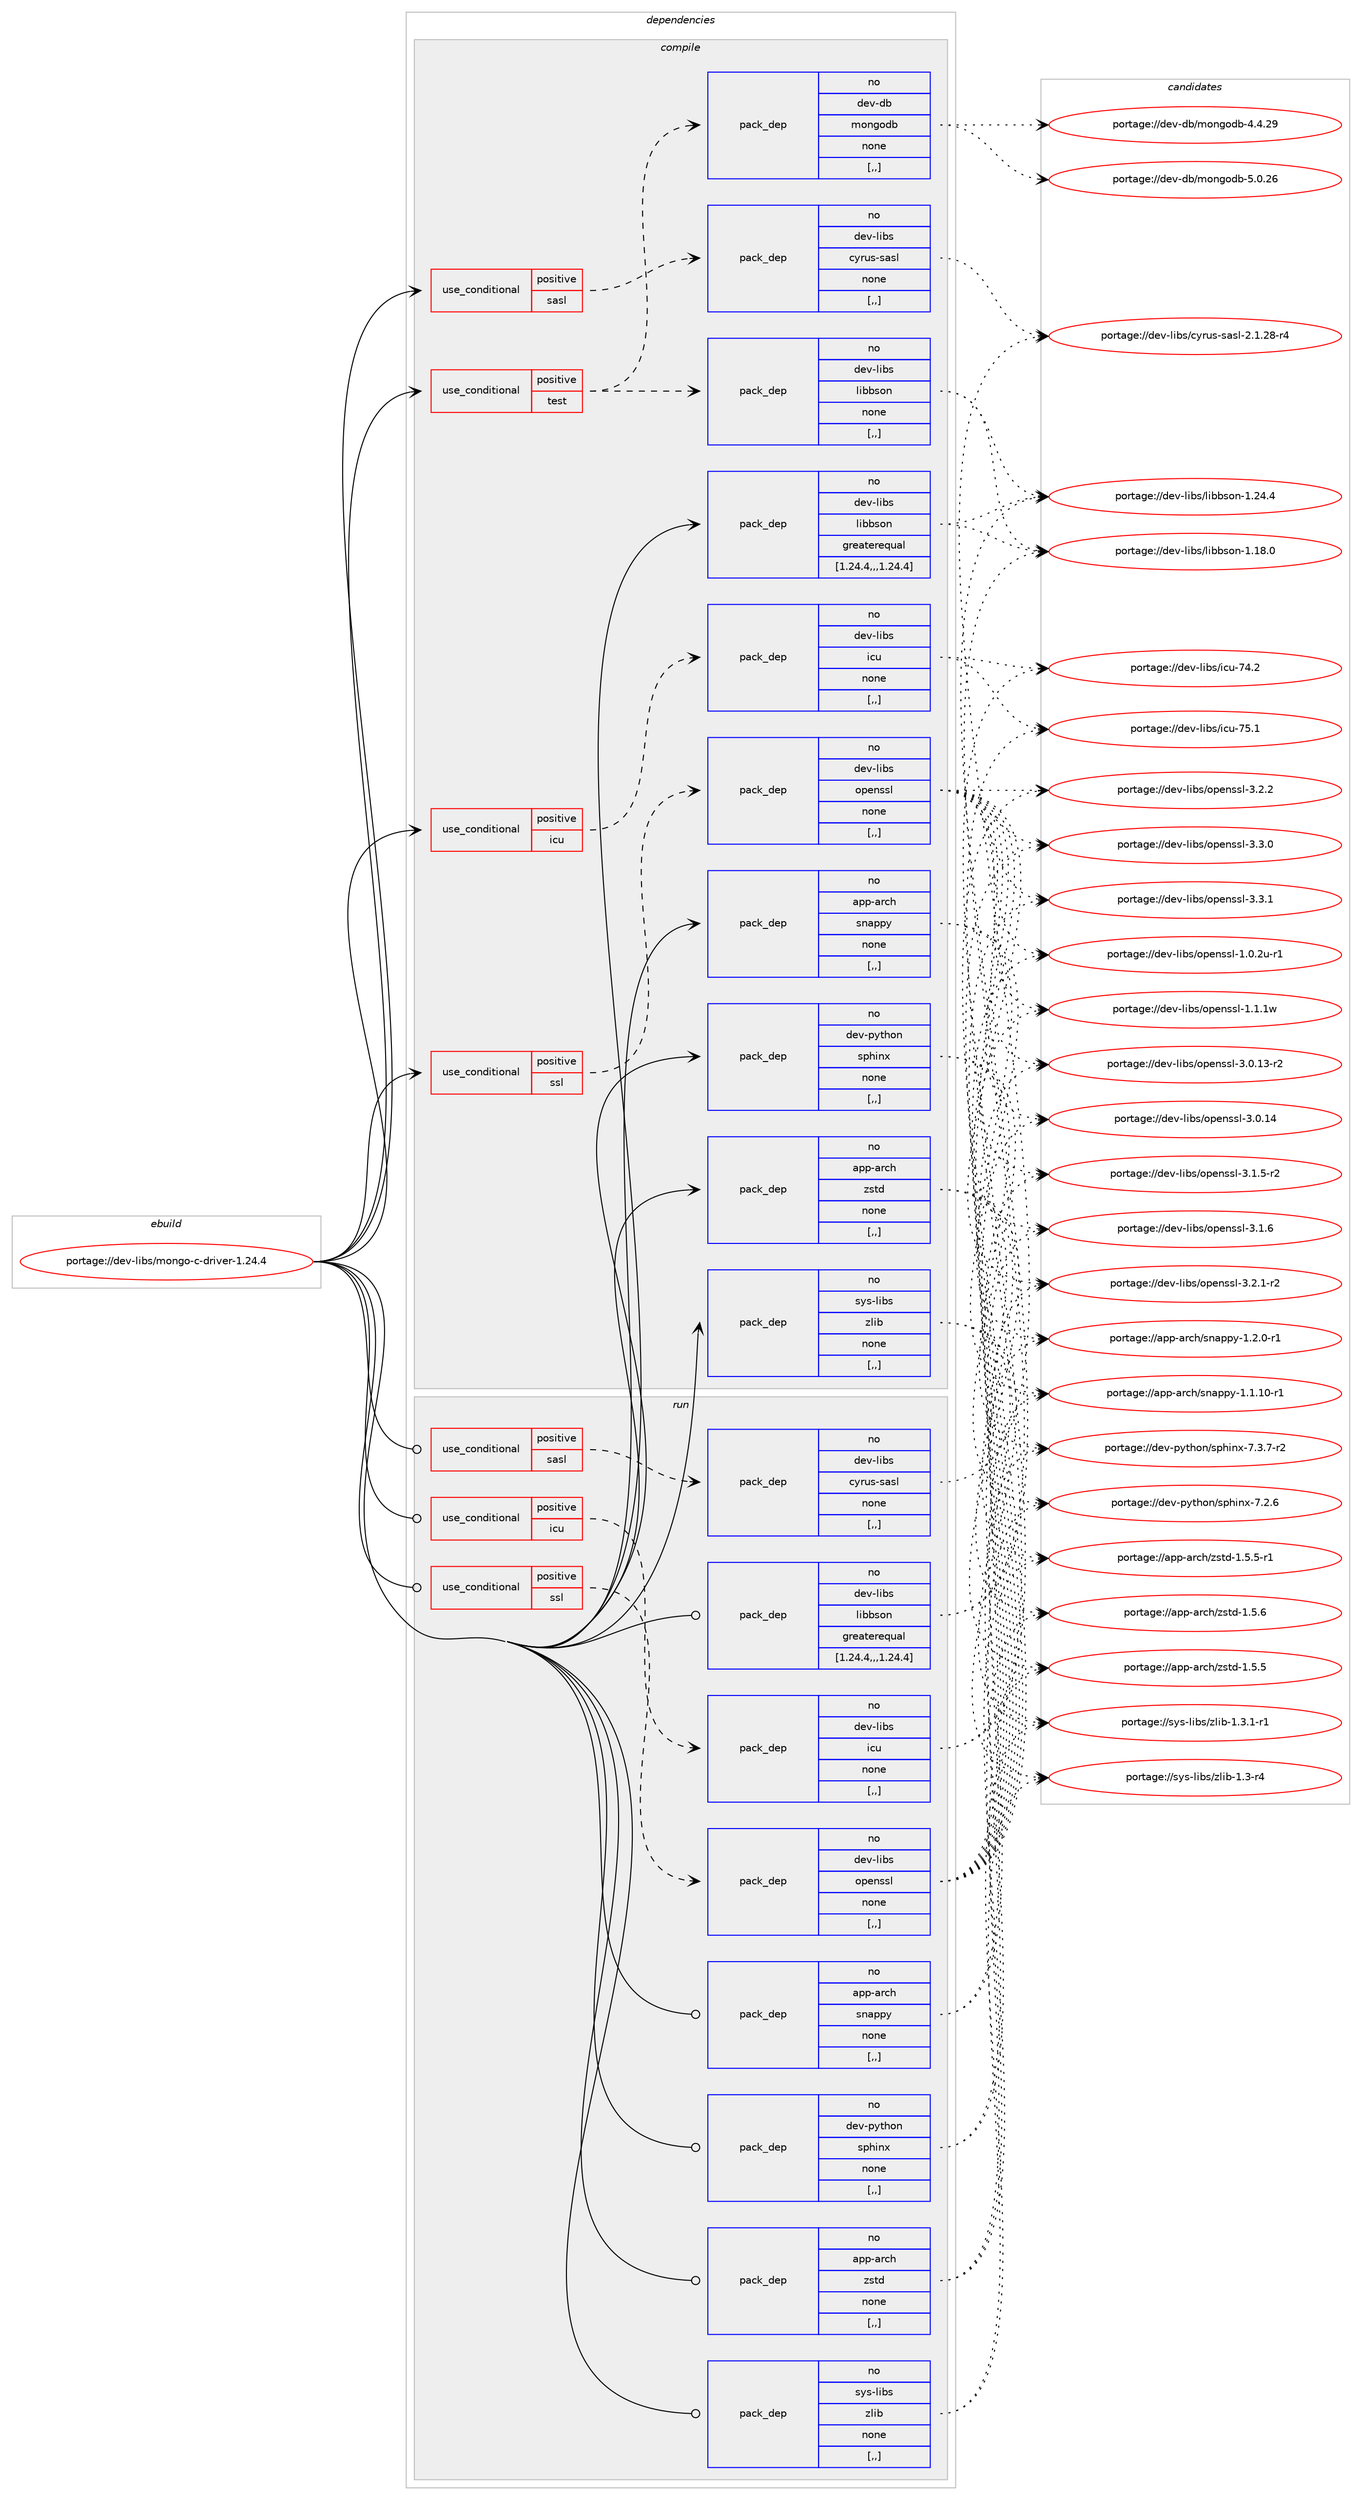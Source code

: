 digraph prolog {

# *************
# Graph options
# *************

newrank=true;
concentrate=true;
compound=true;
graph [rankdir=LR,fontname=Helvetica,fontsize=10,ranksep=1.5];#, ranksep=2.5, nodesep=0.2];
edge  [arrowhead=vee];
node  [fontname=Helvetica,fontsize=10];

# **********
# The ebuild
# **********

subgraph cluster_leftcol {
color=gray;
rank=same;
label=<<i>ebuild</i>>;
id [label="portage://dev-libs/mongo-c-driver-1.24.4", color=red, width=4, href="../dev-libs/mongo-c-driver-1.24.4.svg"];
}

# ****************
# The dependencies
# ****************

subgraph cluster_midcol {
color=gray;
label=<<i>dependencies</i>>;
subgraph cluster_compile {
fillcolor="#eeeeee";
style=filled;
label=<<i>compile</i>>;
subgraph cond26963 {
dependency109701 [label=<<TABLE BORDER="0" CELLBORDER="1" CELLSPACING="0" CELLPADDING="4"><TR><TD ROWSPAN="3" CELLPADDING="10">use_conditional</TD></TR><TR><TD>positive</TD></TR><TR><TD>icu</TD></TR></TABLE>>, shape=none, color=red];
subgraph pack81575 {
dependency109702 [label=<<TABLE BORDER="0" CELLBORDER="1" CELLSPACING="0" CELLPADDING="4" WIDTH="220"><TR><TD ROWSPAN="6" CELLPADDING="30">pack_dep</TD></TR><TR><TD WIDTH="110">no</TD></TR><TR><TD>dev-libs</TD></TR><TR><TD>icu</TD></TR><TR><TD>none</TD></TR><TR><TD>[,,]</TD></TR></TABLE>>, shape=none, color=blue];
}
dependency109701:e -> dependency109702:w [weight=20,style="dashed",arrowhead="vee"];
}
id:e -> dependency109701:w [weight=20,style="solid",arrowhead="vee"];
subgraph cond26964 {
dependency109703 [label=<<TABLE BORDER="0" CELLBORDER="1" CELLSPACING="0" CELLPADDING="4"><TR><TD ROWSPAN="3" CELLPADDING="10">use_conditional</TD></TR><TR><TD>positive</TD></TR><TR><TD>sasl</TD></TR></TABLE>>, shape=none, color=red];
subgraph pack81576 {
dependency109704 [label=<<TABLE BORDER="0" CELLBORDER="1" CELLSPACING="0" CELLPADDING="4" WIDTH="220"><TR><TD ROWSPAN="6" CELLPADDING="30">pack_dep</TD></TR><TR><TD WIDTH="110">no</TD></TR><TR><TD>dev-libs</TD></TR><TR><TD>cyrus-sasl</TD></TR><TR><TD>none</TD></TR><TR><TD>[,,]</TD></TR></TABLE>>, shape=none, color=blue];
}
dependency109703:e -> dependency109704:w [weight=20,style="dashed",arrowhead="vee"];
}
id:e -> dependency109703:w [weight=20,style="solid",arrowhead="vee"];
subgraph cond26965 {
dependency109705 [label=<<TABLE BORDER="0" CELLBORDER="1" CELLSPACING="0" CELLPADDING="4"><TR><TD ROWSPAN="3" CELLPADDING="10">use_conditional</TD></TR><TR><TD>positive</TD></TR><TR><TD>ssl</TD></TR></TABLE>>, shape=none, color=red];
subgraph pack81577 {
dependency109706 [label=<<TABLE BORDER="0" CELLBORDER="1" CELLSPACING="0" CELLPADDING="4" WIDTH="220"><TR><TD ROWSPAN="6" CELLPADDING="30">pack_dep</TD></TR><TR><TD WIDTH="110">no</TD></TR><TR><TD>dev-libs</TD></TR><TR><TD>openssl</TD></TR><TR><TD>none</TD></TR><TR><TD>[,,]</TD></TR></TABLE>>, shape=none, color=blue];
}
dependency109705:e -> dependency109706:w [weight=20,style="dashed",arrowhead="vee"];
}
id:e -> dependency109705:w [weight=20,style="solid",arrowhead="vee"];
subgraph cond26966 {
dependency109707 [label=<<TABLE BORDER="0" CELLBORDER="1" CELLSPACING="0" CELLPADDING="4"><TR><TD ROWSPAN="3" CELLPADDING="10">use_conditional</TD></TR><TR><TD>positive</TD></TR><TR><TD>test</TD></TR></TABLE>>, shape=none, color=red];
subgraph pack81578 {
dependency109708 [label=<<TABLE BORDER="0" CELLBORDER="1" CELLSPACING="0" CELLPADDING="4" WIDTH="220"><TR><TD ROWSPAN="6" CELLPADDING="30">pack_dep</TD></TR><TR><TD WIDTH="110">no</TD></TR><TR><TD>dev-db</TD></TR><TR><TD>mongodb</TD></TR><TR><TD>none</TD></TR><TR><TD>[,,]</TD></TR></TABLE>>, shape=none, color=blue];
}
dependency109707:e -> dependency109708:w [weight=20,style="dashed",arrowhead="vee"];
subgraph pack81579 {
dependency109709 [label=<<TABLE BORDER="0" CELLBORDER="1" CELLSPACING="0" CELLPADDING="4" WIDTH="220"><TR><TD ROWSPAN="6" CELLPADDING="30">pack_dep</TD></TR><TR><TD WIDTH="110">no</TD></TR><TR><TD>dev-libs</TD></TR><TR><TD>libbson</TD></TR><TR><TD>none</TD></TR><TR><TD>[,,]</TD></TR></TABLE>>, shape=none, color=blue];
}
dependency109707:e -> dependency109709:w [weight=20,style="dashed",arrowhead="vee"];
}
id:e -> dependency109707:w [weight=20,style="solid",arrowhead="vee"];
subgraph pack81580 {
dependency109710 [label=<<TABLE BORDER="0" CELLBORDER="1" CELLSPACING="0" CELLPADDING="4" WIDTH="220"><TR><TD ROWSPAN="6" CELLPADDING="30">pack_dep</TD></TR><TR><TD WIDTH="110">no</TD></TR><TR><TD>app-arch</TD></TR><TR><TD>snappy</TD></TR><TR><TD>none</TD></TR><TR><TD>[,,]</TD></TR></TABLE>>, shape=none, color=blue];
}
id:e -> dependency109710:w [weight=20,style="solid",arrowhead="vee"];
subgraph pack81581 {
dependency109711 [label=<<TABLE BORDER="0" CELLBORDER="1" CELLSPACING="0" CELLPADDING="4" WIDTH="220"><TR><TD ROWSPAN="6" CELLPADDING="30">pack_dep</TD></TR><TR><TD WIDTH="110">no</TD></TR><TR><TD>app-arch</TD></TR><TR><TD>zstd</TD></TR><TR><TD>none</TD></TR><TR><TD>[,,]</TD></TR></TABLE>>, shape=none, color=blue];
}
id:e -> dependency109711:w [weight=20,style="solid",arrowhead="vee"];
subgraph pack81582 {
dependency109712 [label=<<TABLE BORDER="0" CELLBORDER="1" CELLSPACING="0" CELLPADDING="4" WIDTH="220"><TR><TD ROWSPAN="6" CELLPADDING="30">pack_dep</TD></TR><TR><TD WIDTH="110">no</TD></TR><TR><TD>dev-libs</TD></TR><TR><TD>libbson</TD></TR><TR><TD>greaterequal</TD></TR><TR><TD>[1.24.4,,,1.24.4]</TD></TR></TABLE>>, shape=none, color=blue];
}
id:e -> dependency109712:w [weight=20,style="solid",arrowhead="vee"];
subgraph pack81583 {
dependency109713 [label=<<TABLE BORDER="0" CELLBORDER="1" CELLSPACING="0" CELLPADDING="4" WIDTH="220"><TR><TD ROWSPAN="6" CELLPADDING="30">pack_dep</TD></TR><TR><TD WIDTH="110">no</TD></TR><TR><TD>dev-python</TD></TR><TR><TD>sphinx</TD></TR><TR><TD>none</TD></TR><TR><TD>[,,]</TD></TR></TABLE>>, shape=none, color=blue];
}
id:e -> dependency109713:w [weight=20,style="solid",arrowhead="vee"];
subgraph pack81584 {
dependency109714 [label=<<TABLE BORDER="0" CELLBORDER="1" CELLSPACING="0" CELLPADDING="4" WIDTH="220"><TR><TD ROWSPAN="6" CELLPADDING="30">pack_dep</TD></TR><TR><TD WIDTH="110">no</TD></TR><TR><TD>sys-libs</TD></TR><TR><TD>zlib</TD></TR><TR><TD>none</TD></TR><TR><TD>[,,]</TD></TR></TABLE>>, shape=none, color=blue];
}
id:e -> dependency109714:w [weight=20,style="solid",arrowhead="vee"];
}
subgraph cluster_compileandrun {
fillcolor="#eeeeee";
style=filled;
label=<<i>compile and run</i>>;
}
subgraph cluster_run {
fillcolor="#eeeeee";
style=filled;
label=<<i>run</i>>;
subgraph cond26967 {
dependency109715 [label=<<TABLE BORDER="0" CELLBORDER="1" CELLSPACING="0" CELLPADDING="4"><TR><TD ROWSPAN="3" CELLPADDING="10">use_conditional</TD></TR><TR><TD>positive</TD></TR><TR><TD>icu</TD></TR></TABLE>>, shape=none, color=red];
subgraph pack81585 {
dependency109716 [label=<<TABLE BORDER="0" CELLBORDER="1" CELLSPACING="0" CELLPADDING="4" WIDTH="220"><TR><TD ROWSPAN="6" CELLPADDING="30">pack_dep</TD></TR><TR><TD WIDTH="110">no</TD></TR><TR><TD>dev-libs</TD></TR><TR><TD>icu</TD></TR><TR><TD>none</TD></TR><TR><TD>[,,]</TD></TR></TABLE>>, shape=none, color=blue];
}
dependency109715:e -> dependency109716:w [weight=20,style="dashed",arrowhead="vee"];
}
id:e -> dependency109715:w [weight=20,style="solid",arrowhead="odot"];
subgraph cond26968 {
dependency109717 [label=<<TABLE BORDER="0" CELLBORDER="1" CELLSPACING="0" CELLPADDING="4"><TR><TD ROWSPAN="3" CELLPADDING="10">use_conditional</TD></TR><TR><TD>positive</TD></TR><TR><TD>sasl</TD></TR></TABLE>>, shape=none, color=red];
subgraph pack81586 {
dependency109718 [label=<<TABLE BORDER="0" CELLBORDER="1" CELLSPACING="0" CELLPADDING="4" WIDTH="220"><TR><TD ROWSPAN="6" CELLPADDING="30">pack_dep</TD></TR><TR><TD WIDTH="110">no</TD></TR><TR><TD>dev-libs</TD></TR><TR><TD>cyrus-sasl</TD></TR><TR><TD>none</TD></TR><TR><TD>[,,]</TD></TR></TABLE>>, shape=none, color=blue];
}
dependency109717:e -> dependency109718:w [weight=20,style="dashed",arrowhead="vee"];
}
id:e -> dependency109717:w [weight=20,style="solid",arrowhead="odot"];
subgraph cond26969 {
dependency109719 [label=<<TABLE BORDER="0" CELLBORDER="1" CELLSPACING="0" CELLPADDING="4"><TR><TD ROWSPAN="3" CELLPADDING="10">use_conditional</TD></TR><TR><TD>positive</TD></TR><TR><TD>ssl</TD></TR></TABLE>>, shape=none, color=red];
subgraph pack81587 {
dependency109720 [label=<<TABLE BORDER="0" CELLBORDER="1" CELLSPACING="0" CELLPADDING="4" WIDTH="220"><TR><TD ROWSPAN="6" CELLPADDING="30">pack_dep</TD></TR><TR><TD WIDTH="110">no</TD></TR><TR><TD>dev-libs</TD></TR><TR><TD>openssl</TD></TR><TR><TD>none</TD></TR><TR><TD>[,,]</TD></TR></TABLE>>, shape=none, color=blue];
}
dependency109719:e -> dependency109720:w [weight=20,style="dashed",arrowhead="vee"];
}
id:e -> dependency109719:w [weight=20,style="solid",arrowhead="odot"];
subgraph pack81588 {
dependency109721 [label=<<TABLE BORDER="0" CELLBORDER="1" CELLSPACING="0" CELLPADDING="4" WIDTH="220"><TR><TD ROWSPAN="6" CELLPADDING="30">pack_dep</TD></TR><TR><TD WIDTH="110">no</TD></TR><TR><TD>app-arch</TD></TR><TR><TD>snappy</TD></TR><TR><TD>none</TD></TR><TR><TD>[,,]</TD></TR></TABLE>>, shape=none, color=blue];
}
id:e -> dependency109721:w [weight=20,style="solid",arrowhead="odot"];
subgraph pack81589 {
dependency109722 [label=<<TABLE BORDER="0" CELLBORDER="1" CELLSPACING="0" CELLPADDING="4" WIDTH="220"><TR><TD ROWSPAN="6" CELLPADDING="30">pack_dep</TD></TR><TR><TD WIDTH="110">no</TD></TR><TR><TD>app-arch</TD></TR><TR><TD>zstd</TD></TR><TR><TD>none</TD></TR><TR><TD>[,,]</TD></TR></TABLE>>, shape=none, color=blue];
}
id:e -> dependency109722:w [weight=20,style="solid",arrowhead="odot"];
subgraph pack81590 {
dependency109723 [label=<<TABLE BORDER="0" CELLBORDER="1" CELLSPACING="0" CELLPADDING="4" WIDTH="220"><TR><TD ROWSPAN="6" CELLPADDING="30">pack_dep</TD></TR><TR><TD WIDTH="110">no</TD></TR><TR><TD>dev-libs</TD></TR><TR><TD>libbson</TD></TR><TR><TD>greaterequal</TD></TR><TR><TD>[1.24.4,,,1.24.4]</TD></TR></TABLE>>, shape=none, color=blue];
}
id:e -> dependency109723:w [weight=20,style="solid",arrowhead="odot"];
subgraph pack81591 {
dependency109724 [label=<<TABLE BORDER="0" CELLBORDER="1" CELLSPACING="0" CELLPADDING="4" WIDTH="220"><TR><TD ROWSPAN="6" CELLPADDING="30">pack_dep</TD></TR><TR><TD WIDTH="110">no</TD></TR><TR><TD>dev-python</TD></TR><TR><TD>sphinx</TD></TR><TR><TD>none</TD></TR><TR><TD>[,,]</TD></TR></TABLE>>, shape=none, color=blue];
}
id:e -> dependency109724:w [weight=20,style="solid",arrowhead="odot"];
subgraph pack81592 {
dependency109725 [label=<<TABLE BORDER="0" CELLBORDER="1" CELLSPACING="0" CELLPADDING="4" WIDTH="220"><TR><TD ROWSPAN="6" CELLPADDING="30">pack_dep</TD></TR><TR><TD WIDTH="110">no</TD></TR><TR><TD>sys-libs</TD></TR><TR><TD>zlib</TD></TR><TR><TD>none</TD></TR><TR><TD>[,,]</TD></TR></TABLE>>, shape=none, color=blue];
}
id:e -> dependency109725:w [weight=20,style="solid",arrowhead="odot"];
}
}

# **************
# The candidates
# **************

subgraph cluster_choices {
rank=same;
color=gray;
label=<<i>candidates</i>>;

subgraph choice81575 {
color=black;
nodesep=1;
choice100101118451081059811547105991174555524650 [label="portage://dev-libs/icu-74.2", color=red, width=4,href="../dev-libs/icu-74.2.svg"];
choice100101118451081059811547105991174555534649 [label="portage://dev-libs/icu-75.1", color=red, width=4,href="../dev-libs/icu-75.1.svg"];
dependency109702:e -> choice100101118451081059811547105991174555524650:w [style=dotted,weight="100"];
dependency109702:e -> choice100101118451081059811547105991174555534649:w [style=dotted,weight="100"];
}
subgraph choice81576 {
color=black;
nodesep=1;
choice100101118451081059811547991211141171154511597115108455046494650564511452 [label="portage://dev-libs/cyrus-sasl-2.1.28-r4", color=red, width=4,href="../dev-libs/cyrus-sasl-2.1.28-r4.svg"];
dependency109704:e -> choice100101118451081059811547991211141171154511597115108455046494650564511452:w [style=dotted,weight="100"];
}
subgraph choice81577 {
color=black;
nodesep=1;
choice1001011184510810598115471111121011101151151084549464846501174511449 [label="portage://dev-libs/openssl-1.0.2u-r1", color=red, width=4,href="../dev-libs/openssl-1.0.2u-r1.svg"];
choice100101118451081059811547111112101110115115108454946494649119 [label="portage://dev-libs/openssl-1.1.1w", color=red, width=4,href="../dev-libs/openssl-1.1.1w.svg"];
choice100101118451081059811547111112101110115115108455146484649514511450 [label="portage://dev-libs/openssl-3.0.13-r2", color=red, width=4,href="../dev-libs/openssl-3.0.13-r2.svg"];
choice10010111845108105981154711111210111011511510845514648464952 [label="portage://dev-libs/openssl-3.0.14", color=red, width=4,href="../dev-libs/openssl-3.0.14.svg"];
choice1001011184510810598115471111121011101151151084551464946534511450 [label="portage://dev-libs/openssl-3.1.5-r2", color=red, width=4,href="../dev-libs/openssl-3.1.5-r2.svg"];
choice100101118451081059811547111112101110115115108455146494654 [label="portage://dev-libs/openssl-3.1.6", color=red, width=4,href="../dev-libs/openssl-3.1.6.svg"];
choice1001011184510810598115471111121011101151151084551465046494511450 [label="portage://dev-libs/openssl-3.2.1-r2", color=red, width=4,href="../dev-libs/openssl-3.2.1-r2.svg"];
choice100101118451081059811547111112101110115115108455146504650 [label="portage://dev-libs/openssl-3.2.2", color=red, width=4,href="../dev-libs/openssl-3.2.2.svg"];
choice100101118451081059811547111112101110115115108455146514648 [label="portage://dev-libs/openssl-3.3.0", color=red, width=4,href="../dev-libs/openssl-3.3.0.svg"];
choice100101118451081059811547111112101110115115108455146514649 [label="portage://dev-libs/openssl-3.3.1", color=red, width=4,href="../dev-libs/openssl-3.3.1.svg"];
dependency109706:e -> choice1001011184510810598115471111121011101151151084549464846501174511449:w [style=dotted,weight="100"];
dependency109706:e -> choice100101118451081059811547111112101110115115108454946494649119:w [style=dotted,weight="100"];
dependency109706:e -> choice100101118451081059811547111112101110115115108455146484649514511450:w [style=dotted,weight="100"];
dependency109706:e -> choice10010111845108105981154711111210111011511510845514648464952:w [style=dotted,weight="100"];
dependency109706:e -> choice1001011184510810598115471111121011101151151084551464946534511450:w [style=dotted,weight="100"];
dependency109706:e -> choice100101118451081059811547111112101110115115108455146494654:w [style=dotted,weight="100"];
dependency109706:e -> choice1001011184510810598115471111121011101151151084551465046494511450:w [style=dotted,weight="100"];
dependency109706:e -> choice100101118451081059811547111112101110115115108455146504650:w [style=dotted,weight="100"];
dependency109706:e -> choice100101118451081059811547111112101110115115108455146514648:w [style=dotted,weight="100"];
dependency109706:e -> choice100101118451081059811547111112101110115115108455146514649:w [style=dotted,weight="100"];
}
subgraph choice81578 {
color=black;
nodesep=1;
choice1001011184510098471091111101031111009845524652465057 [label="portage://dev-db/mongodb-4.4.29", color=red, width=4,href="../dev-db/mongodb-4.4.29.svg"];
choice1001011184510098471091111101031111009845534648465054 [label="portage://dev-db/mongodb-5.0.26", color=red, width=4,href="../dev-db/mongodb-5.0.26.svg"];
dependency109708:e -> choice1001011184510098471091111101031111009845524652465057:w [style=dotted,weight="100"];
dependency109708:e -> choice1001011184510098471091111101031111009845534648465054:w [style=dotted,weight="100"];
}
subgraph choice81579 {
color=black;
nodesep=1;
choice100101118451081059811547108105989811511111045494649564648 [label="portage://dev-libs/libbson-1.18.0", color=red, width=4,href="../dev-libs/libbson-1.18.0.svg"];
choice100101118451081059811547108105989811511111045494650524652 [label="portage://dev-libs/libbson-1.24.4", color=red, width=4,href="../dev-libs/libbson-1.24.4.svg"];
dependency109709:e -> choice100101118451081059811547108105989811511111045494649564648:w [style=dotted,weight="100"];
dependency109709:e -> choice100101118451081059811547108105989811511111045494650524652:w [style=dotted,weight="100"];
}
subgraph choice81580 {
color=black;
nodesep=1;
choice971121124597114991044711511097112112121454946494649484511449 [label="portage://app-arch/snappy-1.1.10-r1", color=red, width=4,href="../app-arch/snappy-1.1.10-r1.svg"];
choice9711211245971149910447115110971121121214549465046484511449 [label="portage://app-arch/snappy-1.2.0-r1", color=red, width=4,href="../app-arch/snappy-1.2.0-r1.svg"];
dependency109710:e -> choice971121124597114991044711511097112112121454946494649484511449:w [style=dotted,weight="100"];
dependency109710:e -> choice9711211245971149910447115110971121121214549465046484511449:w [style=dotted,weight="100"];
}
subgraph choice81581 {
color=black;
nodesep=1;
choice9711211245971149910447122115116100454946534653 [label="portage://app-arch/zstd-1.5.5", color=red, width=4,href="../app-arch/zstd-1.5.5.svg"];
choice97112112459711499104471221151161004549465346534511449 [label="portage://app-arch/zstd-1.5.5-r1", color=red, width=4,href="../app-arch/zstd-1.5.5-r1.svg"];
choice9711211245971149910447122115116100454946534654 [label="portage://app-arch/zstd-1.5.6", color=red, width=4,href="../app-arch/zstd-1.5.6.svg"];
dependency109711:e -> choice9711211245971149910447122115116100454946534653:w [style=dotted,weight="100"];
dependency109711:e -> choice97112112459711499104471221151161004549465346534511449:w [style=dotted,weight="100"];
dependency109711:e -> choice9711211245971149910447122115116100454946534654:w [style=dotted,weight="100"];
}
subgraph choice81582 {
color=black;
nodesep=1;
choice100101118451081059811547108105989811511111045494649564648 [label="portage://dev-libs/libbson-1.18.0", color=red, width=4,href="../dev-libs/libbson-1.18.0.svg"];
choice100101118451081059811547108105989811511111045494650524652 [label="portage://dev-libs/libbson-1.24.4", color=red, width=4,href="../dev-libs/libbson-1.24.4.svg"];
dependency109712:e -> choice100101118451081059811547108105989811511111045494649564648:w [style=dotted,weight="100"];
dependency109712:e -> choice100101118451081059811547108105989811511111045494650524652:w [style=dotted,weight="100"];
}
subgraph choice81583 {
color=black;
nodesep=1;
choice1001011184511212111610411111047115112104105110120455546504654 [label="portage://dev-python/sphinx-7.2.6", color=red, width=4,href="../dev-python/sphinx-7.2.6.svg"];
choice10010111845112121116104111110471151121041051101204555465146554511450 [label="portage://dev-python/sphinx-7.3.7-r2", color=red, width=4,href="../dev-python/sphinx-7.3.7-r2.svg"];
dependency109713:e -> choice1001011184511212111610411111047115112104105110120455546504654:w [style=dotted,weight="100"];
dependency109713:e -> choice10010111845112121116104111110471151121041051101204555465146554511450:w [style=dotted,weight="100"];
}
subgraph choice81584 {
color=black;
nodesep=1;
choice11512111545108105981154712210810598454946514511452 [label="portage://sys-libs/zlib-1.3-r4", color=red, width=4,href="../sys-libs/zlib-1.3-r4.svg"];
choice115121115451081059811547122108105984549465146494511449 [label="portage://sys-libs/zlib-1.3.1-r1", color=red, width=4,href="../sys-libs/zlib-1.3.1-r1.svg"];
dependency109714:e -> choice11512111545108105981154712210810598454946514511452:w [style=dotted,weight="100"];
dependency109714:e -> choice115121115451081059811547122108105984549465146494511449:w [style=dotted,weight="100"];
}
subgraph choice81585 {
color=black;
nodesep=1;
choice100101118451081059811547105991174555524650 [label="portage://dev-libs/icu-74.2", color=red, width=4,href="../dev-libs/icu-74.2.svg"];
choice100101118451081059811547105991174555534649 [label="portage://dev-libs/icu-75.1", color=red, width=4,href="../dev-libs/icu-75.1.svg"];
dependency109716:e -> choice100101118451081059811547105991174555524650:w [style=dotted,weight="100"];
dependency109716:e -> choice100101118451081059811547105991174555534649:w [style=dotted,weight="100"];
}
subgraph choice81586 {
color=black;
nodesep=1;
choice100101118451081059811547991211141171154511597115108455046494650564511452 [label="portage://dev-libs/cyrus-sasl-2.1.28-r4", color=red, width=4,href="../dev-libs/cyrus-sasl-2.1.28-r4.svg"];
dependency109718:e -> choice100101118451081059811547991211141171154511597115108455046494650564511452:w [style=dotted,weight="100"];
}
subgraph choice81587 {
color=black;
nodesep=1;
choice1001011184510810598115471111121011101151151084549464846501174511449 [label="portage://dev-libs/openssl-1.0.2u-r1", color=red, width=4,href="../dev-libs/openssl-1.0.2u-r1.svg"];
choice100101118451081059811547111112101110115115108454946494649119 [label="portage://dev-libs/openssl-1.1.1w", color=red, width=4,href="../dev-libs/openssl-1.1.1w.svg"];
choice100101118451081059811547111112101110115115108455146484649514511450 [label="portage://dev-libs/openssl-3.0.13-r2", color=red, width=4,href="../dev-libs/openssl-3.0.13-r2.svg"];
choice10010111845108105981154711111210111011511510845514648464952 [label="portage://dev-libs/openssl-3.0.14", color=red, width=4,href="../dev-libs/openssl-3.0.14.svg"];
choice1001011184510810598115471111121011101151151084551464946534511450 [label="portage://dev-libs/openssl-3.1.5-r2", color=red, width=4,href="../dev-libs/openssl-3.1.5-r2.svg"];
choice100101118451081059811547111112101110115115108455146494654 [label="portage://dev-libs/openssl-3.1.6", color=red, width=4,href="../dev-libs/openssl-3.1.6.svg"];
choice1001011184510810598115471111121011101151151084551465046494511450 [label="portage://dev-libs/openssl-3.2.1-r2", color=red, width=4,href="../dev-libs/openssl-3.2.1-r2.svg"];
choice100101118451081059811547111112101110115115108455146504650 [label="portage://dev-libs/openssl-3.2.2", color=red, width=4,href="../dev-libs/openssl-3.2.2.svg"];
choice100101118451081059811547111112101110115115108455146514648 [label="portage://dev-libs/openssl-3.3.0", color=red, width=4,href="../dev-libs/openssl-3.3.0.svg"];
choice100101118451081059811547111112101110115115108455146514649 [label="portage://dev-libs/openssl-3.3.1", color=red, width=4,href="../dev-libs/openssl-3.3.1.svg"];
dependency109720:e -> choice1001011184510810598115471111121011101151151084549464846501174511449:w [style=dotted,weight="100"];
dependency109720:e -> choice100101118451081059811547111112101110115115108454946494649119:w [style=dotted,weight="100"];
dependency109720:e -> choice100101118451081059811547111112101110115115108455146484649514511450:w [style=dotted,weight="100"];
dependency109720:e -> choice10010111845108105981154711111210111011511510845514648464952:w [style=dotted,weight="100"];
dependency109720:e -> choice1001011184510810598115471111121011101151151084551464946534511450:w [style=dotted,weight="100"];
dependency109720:e -> choice100101118451081059811547111112101110115115108455146494654:w [style=dotted,weight="100"];
dependency109720:e -> choice1001011184510810598115471111121011101151151084551465046494511450:w [style=dotted,weight="100"];
dependency109720:e -> choice100101118451081059811547111112101110115115108455146504650:w [style=dotted,weight="100"];
dependency109720:e -> choice100101118451081059811547111112101110115115108455146514648:w [style=dotted,weight="100"];
dependency109720:e -> choice100101118451081059811547111112101110115115108455146514649:w [style=dotted,weight="100"];
}
subgraph choice81588 {
color=black;
nodesep=1;
choice971121124597114991044711511097112112121454946494649484511449 [label="portage://app-arch/snappy-1.1.10-r1", color=red, width=4,href="../app-arch/snappy-1.1.10-r1.svg"];
choice9711211245971149910447115110971121121214549465046484511449 [label="portage://app-arch/snappy-1.2.0-r1", color=red, width=4,href="../app-arch/snappy-1.2.0-r1.svg"];
dependency109721:e -> choice971121124597114991044711511097112112121454946494649484511449:w [style=dotted,weight="100"];
dependency109721:e -> choice9711211245971149910447115110971121121214549465046484511449:w [style=dotted,weight="100"];
}
subgraph choice81589 {
color=black;
nodesep=1;
choice9711211245971149910447122115116100454946534653 [label="portage://app-arch/zstd-1.5.5", color=red, width=4,href="../app-arch/zstd-1.5.5.svg"];
choice97112112459711499104471221151161004549465346534511449 [label="portage://app-arch/zstd-1.5.5-r1", color=red, width=4,href="../app-arch/zstd-1.5.5-r1.svg"];
choice9711211245971149910447122115116100454946534654 [label="portage://app-arch/zstd-1.5.6", color=red, width=4,href="../app-arch/zstd-1.5.6.svg"];
dependency109722:e -> choice9711211245971149910447122115116100454946534653:w [style=dotted,weight="100"];
dependency109722:e -> choice97112112459711499104471221151161004549465346534511449:w [style=dotted,weight="100"];
dependency109722:e -> choice9711211245971149910447122115116100454946534654:w [style=dotted,weight="100"];
}
subgraph choice81590 {
color=black;
nodesep=1;
choice100101118451081059811547108105989811511111045494649564648 [label="portage://dev-libs/libbson-1.18.0", color=red, width=4,href="../dev-libs/libbson-1.18.0.svg"];
choice100101118451081059811547108105989811511111045494650524652 [label="portage://dev-libs/libbson-1.24.4", color=red, width=4,href="../dev-libs/libbson-1.24.4.svg"];
dependency109723:e -> choice100101118451081059811547108105989811511111045494649564648:w [style=dotted,weight="100"];
dependency109723:e -> choice100101118451081059811547108105989811511111045494650524652:w [style=dotted,weight="100"];
}
subgraph choice81591 {
color=black;
nodesep=1;
choice1001011184511212111610411111047115112104105110120455546504654 [label="portage://dev-python/sphinx-7.2.6", color=red, width=4,href="../dev-python/sphinx-7.2.6.svg"];
choice10010111845112121116104111110471151121041051101204555465146554511450 [label="portage://dev-python/sphinx-7.3.7-r2", color=red, width=4,href="../dev-python/sphinx-7.3.7-r2.svg"];
dependency109724:e -> choice1001011184511212111610411111047115112104105110120455546504654:w [style=dotted,weight="100"];
dependency109724:e -> choice10010111845112121116104111110471151121041051101204555465146554511450:w [style=dotted,weight="100"];
}
subgraph choice81592 {
color=black;
nodesep=1;
choice11512111545108105981154712210810598454946514511452 [label="portage://sys-libs/zlib-1.3-r4", color=red, width=4,href="../sys-libs/zlib-1.3-r4.svg"];
choice115121115451081059811547122108105984549465146494511449 [label="portage://sys-libs/zlib-1.3.1-r1", color=red, width=4,href="../sys-libs/zlib-1.3.1-r1.svg"];
dependency109725:e -> choice11512111545108105981154712210810598454946514511452:w [style=dotted,weight="100"];
dependency109725:e -> choice115121115451081059811547122108105984549465146494511449:w [style=dotted,weight="100"];
}
}

}
